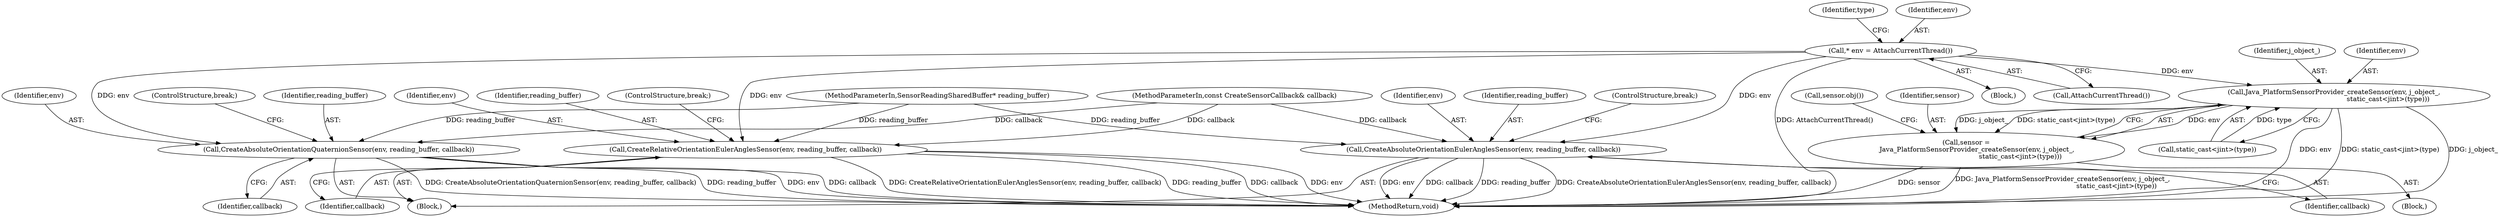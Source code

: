 digraph "0_Chrome_c0c8978849ac57e4ecd613ddc8ff7852a2054734_18@API" {
"1000106" [label="(Call,* env = AttachCurrentThread())"];
"1000113" [label="(Call,CreateAbsoluteOrientationEulerAnglesSensor(env, reading_buffer, callback))"];
"1000119" [label="(Call,CreateAbsoluteOrientationQuaternionSensor(env, reading_buffer, callback))"];
"1000125" [label="(Call,CreateRelativeOrientationEulerAnglesSensor(env, reading_buffer, callback))"];
"1000135" [label="(Call,Java_PlatformSensorProvider_createSensor(env, j_object_,\n                                                   static_cast<jint>(type)))"];
"1000133" [label="(Call,sensor =\n          Java_PlatformSensorProvider_createSensor(env, j_object_,\n                                                   static_cast<jint>(type)))"];
"1000129" [label="(ControlStructure,break;)"];
"1000111" [label="(Block,)"];
"1000113" [label="(Call,CreateAbsoluteOrientationEulerAnglesSensor(env, reading_buffer, callback))"];
"1000119" [label="(Call,CreateAbsoluteOrientationQuaternionSensor(env, reading_buffer, callback))"];
"1000165" [label="(MethodReturn,void)"];
"1000114" [label="(Identifier,env)"];
"1000106" [label="(Call,* env = AttachCurrentThread())"];
"1000120" [label="(Identifier,env)"];
"1000125" [label="(Call,CreateRelativeOrientationEulerAnglesSensor(env, reading_buffer, callback))"];
"1000103" [label="(MethodParameterIn,const CreateSensorCallback& callback)"];
"1000143" [label="(Call,sensor.obj())"];
"1000134" [label="(Identifier,sensor)"];
"1000122" [label="(Identifier,callback)"];
"1000115" [label="(Identifier,reading_buffer)"];
"1000104" [label="(Block,)"];
"1000102" [label="(MethodParameterIn,SensorReadingSharedBuffer* reading_buffer)"];
"1000126" [label="(Identifier,env)"];
"1000117" [label="(ControlStructure,break;)"];
"1000110" [label="(Identifier,type)"];
"1000135" [label="(Call,Java_PlatformSensorProvider_createSensor(env, j_object_,\n                                                   static_cast<jint>(type)))"];
"1000123" [label="(ControlStructure,break;)"];
"1000128" [label="(Identifier,callback)"];
"1000136" [label="(Identifier,env)"];
"1000116" [label="(Identifier,callback)"];
"1000133" [label="(Call,sensor =\n          Java_PlatformSensorProvider_createSensor(env, j_object_,\n                                                   static_cast<jint>(type)))"];
"1000107" [label="(Identifier,env)"];
"1000138" [label="(Call,static_cast<jint>(type))"];
"1000127" [label="(Identifier,reading_buffer)"];
"1000131" [label="(Block,)"];
"1000121" [label="(Identifier,reading_buffer)"];
"1000137" [label="(Identifier,j_object_)"];
"1000108" [label="(Call,AttachCurrentThread())"];
"1000106" -> "1000104"  [label="AST: "];
"1000106" -> "1000108"  [label="CFG: "];
"1000107" -> "1000106"  [label="AST: "];
"1000108" -> "1000106"  [label="AST: "];
"1000110" -> "1000106"  [label="CFG: "];
"1000106" -> "1000165"  [label="DDG: AttachCurrentThread()"];
"1000106" -> "1000113"  [label="DDG: env"];
"1000106" -> "1000119"  [label="DDG: env"];
"1000106" -> "1000125"  [label="DDG: env"];
"1000106" -> "1000135"  [label="DDG: env"];
"1000113" -> "1000111"  [label="AST: "];
"1000113" -> "1000116"  [label="CFG: "];
"1000114" -> "1000113"  [label="AST: "];
"1000115" -> "1000113"  [label="AST: "];
"1000116" -> "1000113"  [label="AST: "];
"1000117" -> "1000113"  [label="CFG: "];
"1000113" -> "1000165"  [label="DDG: env"];
"1000113" -> "1000165"  [label="DDG: callback"];
"1000113" -> "1000165"  [label="DDG: reading_buffer"];
"1000113" -> "1000165"  [label="DDG: CreateAbsoluteOrientationEulerAnglesSensor(env, reading_buffer, callback)"];
"1000102" -> "1000113"  [label="DDG: reading_buffer"];
"1000103" -> "1000113"  [label="DDG: callback"];
"1000119" -> "1000111"  [label="AST: "];
"1000119" -> "1000122"  [label="CFG: "];
"1000120" -> "1000119"  [label="AST: "];
"1000121" -> "1000119"  [label="AST: "];
"1000122" -> "1000119"  [label="AST: "];
"1000123" -> "1000119"  [label="CFG: "];
"1000119" -> "1000165"  [label="DDG: CreateAbsoluteOrientationQuaternionSensor(env, reading_buffer, callback)"];
"1000119" -> "1000165"  [label="DDG: reading_buffer"];
"1000119" -> "1000165"  [label="DDG: env"];
"1000119" -> "1000165"  [label="DDG: callback"];
"1000102" -> "1000119"  [label="DDG: reading_buffer"];
"1000103" -> "1000119"  [label="DDG: callback"];
"1000125" -> "1000111"  [label="AST: "];
"1000125" -> "1000128"  [label="CFG: "];
"1000126" -> "1000125"  [label="AST: "];
"1000127" -> "1000125"  [label="AST: "];
"1000128" -> "1000125"  [label="AST: "];
"1000129" -> "1000125"  [label="CFG: "];
"1000125" -> "1000165"  [label="DDG: env"];
"1000125" -> "1000165"  [label="DDG: CreateRelativeOrientationEulerAnglesSensor(env, reading_buffer, callback)"];
"1000125" -> "1000165"  [label="DDG: reading_buffer"];
"1000125" -> "1000165"  [label="DDG: callback"];
"1000102" -> "1000125"  [label="DDG: reading_buffer"];
"1000103" -> "1000125"  [label="DDG: callback"];
"1000135" -> "1000133"  [label="AST: "];
"1000135" -> "1000138"  [label="CFG: "];
"1000136" -> "1000135"  [label="AST: "];
"1000137" -> "1000135"  [label="AST: "];
"1000138" -> "1000135"  [label="AST: "];
"1000133" -> "1000135"  [label="CFG: "];
"1000135" -> "1000165"  [label="DDG: env"];
"1000135" -> "1000165"  [label="DDG: static_cast<jint>(type)"];
"1000135" -> "1000165"  [label="DDG: j_object_"];
"1000135" -> "1000133"  [label="DDG: env"];
"1000135" -> "1000133"  [label="DDG: j_object_"];
"1000135" -> "1000133"  [label="DDG: static_cast<jint>(type)"];
"1000138" -> "1000135"  [label="DDG: type"];
"1000133" -> "1000131"  [label="AST: "];
"1000134" -> "1000133"  [label="AST: "];
"1000143" -> "1000133"  [label="CFG: "];
"1000133" -> "1000165"  [label="DDG: sensor"];
"1000133" -> "1000165"  [label="DDG: Java_PlatformSensorProvider_createSensor(env, j_object_,\n                                                   static_cast<jint>(type))"];
}
